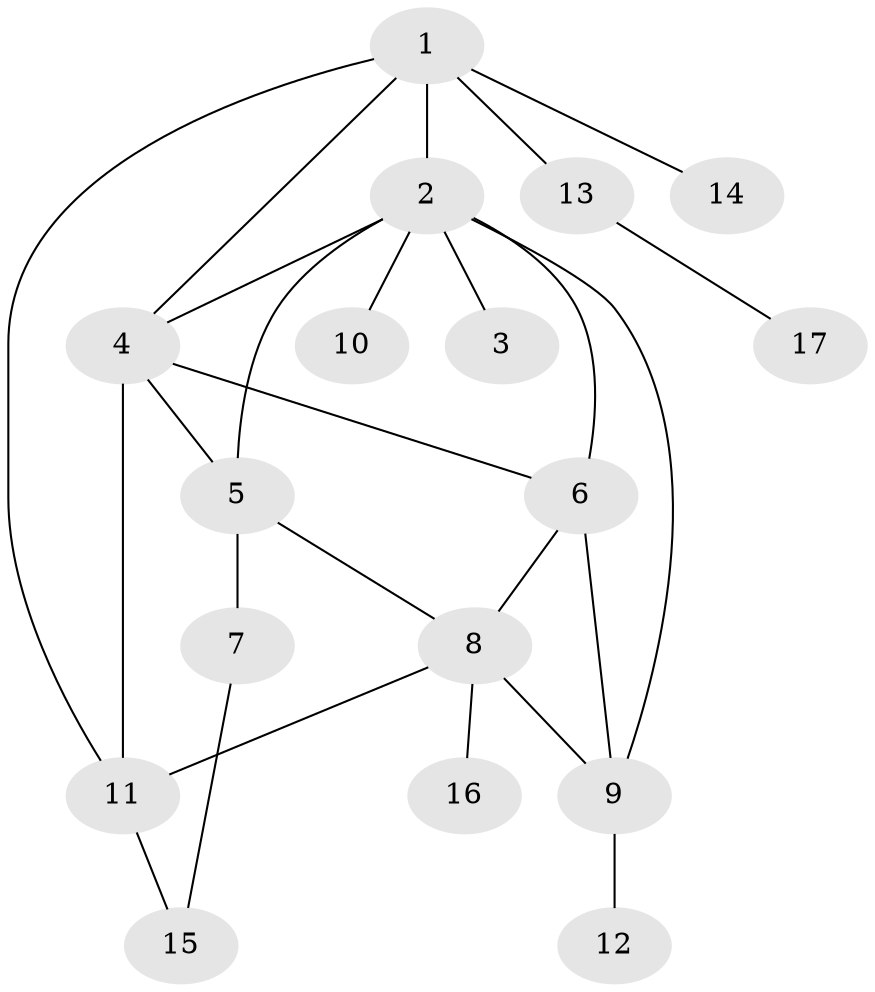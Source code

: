 // original degree distribution, {3: 0.14285714285714285, 22: 0.017857142857142856, 2: 0.21428571428571427, 5: 0.03571428571428571, 4: 0.08928571428571429, 14: 0.017857142857142856, 1: 0.44642857142857145, 6: 0.017857142857142856, 7: 0.017857142857142856}
// Generated by graph-tools (version 1.1) at 2025/50/03/04/25 22:50:05]
// undirected, 17 vertices, 25 edges
graph export_dot {
  node [color=gray90,style=filled];
  1;
  2;
  3;
  4;
  5;
  6;
  7;
  8;
  9;
  10;
  11;
  12;
  13;
  14;
  15;
  16;
  17;
  1 -- 2 [weight=13.0];
  1 -- 4 [weight=1.0];
  1 -- 11 [weight=2.0];
  1 -- 13 [weight=1.0];
  1 -- 14 [weight=1.0];
  2 -- 3 [weight=1.0];
  2 -- 4 [weight=1.0];
  2 -- 5 [weight=2.0];
  2 -- 6 [weight=3.0];
  2 -- 9 [weight=2.0];
  2 -- 10 [weight=1.0];
  4 -- 5 [weight=1.0];
  4 -- 6 [weight=1.0];
  4 -- 11 [weight=1.0];
  5 -- 7 [weight=8.0];
  5 -- 8 [weight=1.0];
  6 -- 8 [weight=2.0];
  6 -- 9 [weight=1.0];
  7 -- 15 [weight=1.0];
  8 -- 9 [weight=2.0];
  8 -- 11 [weight=2.0];
  8 -- 16 [weight=1.0];
  9 -- 12 [weight=1.0];
  11 -- 15 [weight=1.0];
  13 -- 17 [weight=1.0];
}
